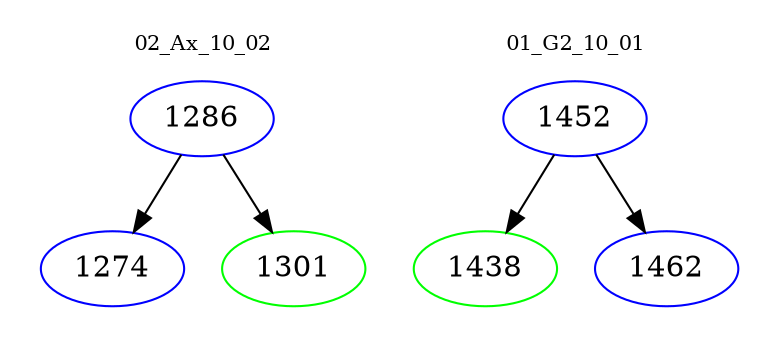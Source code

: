 digraph{
subgraph cluster_0 {
color = white
label = "02_Ax_10_02";
fontsize=10;
T0_1286 [label="1286", color="blue"]
T0_1286 -> T0_1274 [color="black"]
T0_1274 [label="1274", color="blue"]
T0_1286 -> T0_1301 [color="black"]
T0_1301 [label="1301", color="green"]
}
subgraph cluster_1 {
color = white
label = "01_G2_10_01";
fontsize=10;
T1_1452 [label="1452", color="blue"]
T1_1452 -> T1_1438 [color="black"]
T1_1438 [label="1438", color="green"]
T1_1452 -> T1_1462 [color="black"]
T1_1462 [label="1462", color="blue"]
}
}
